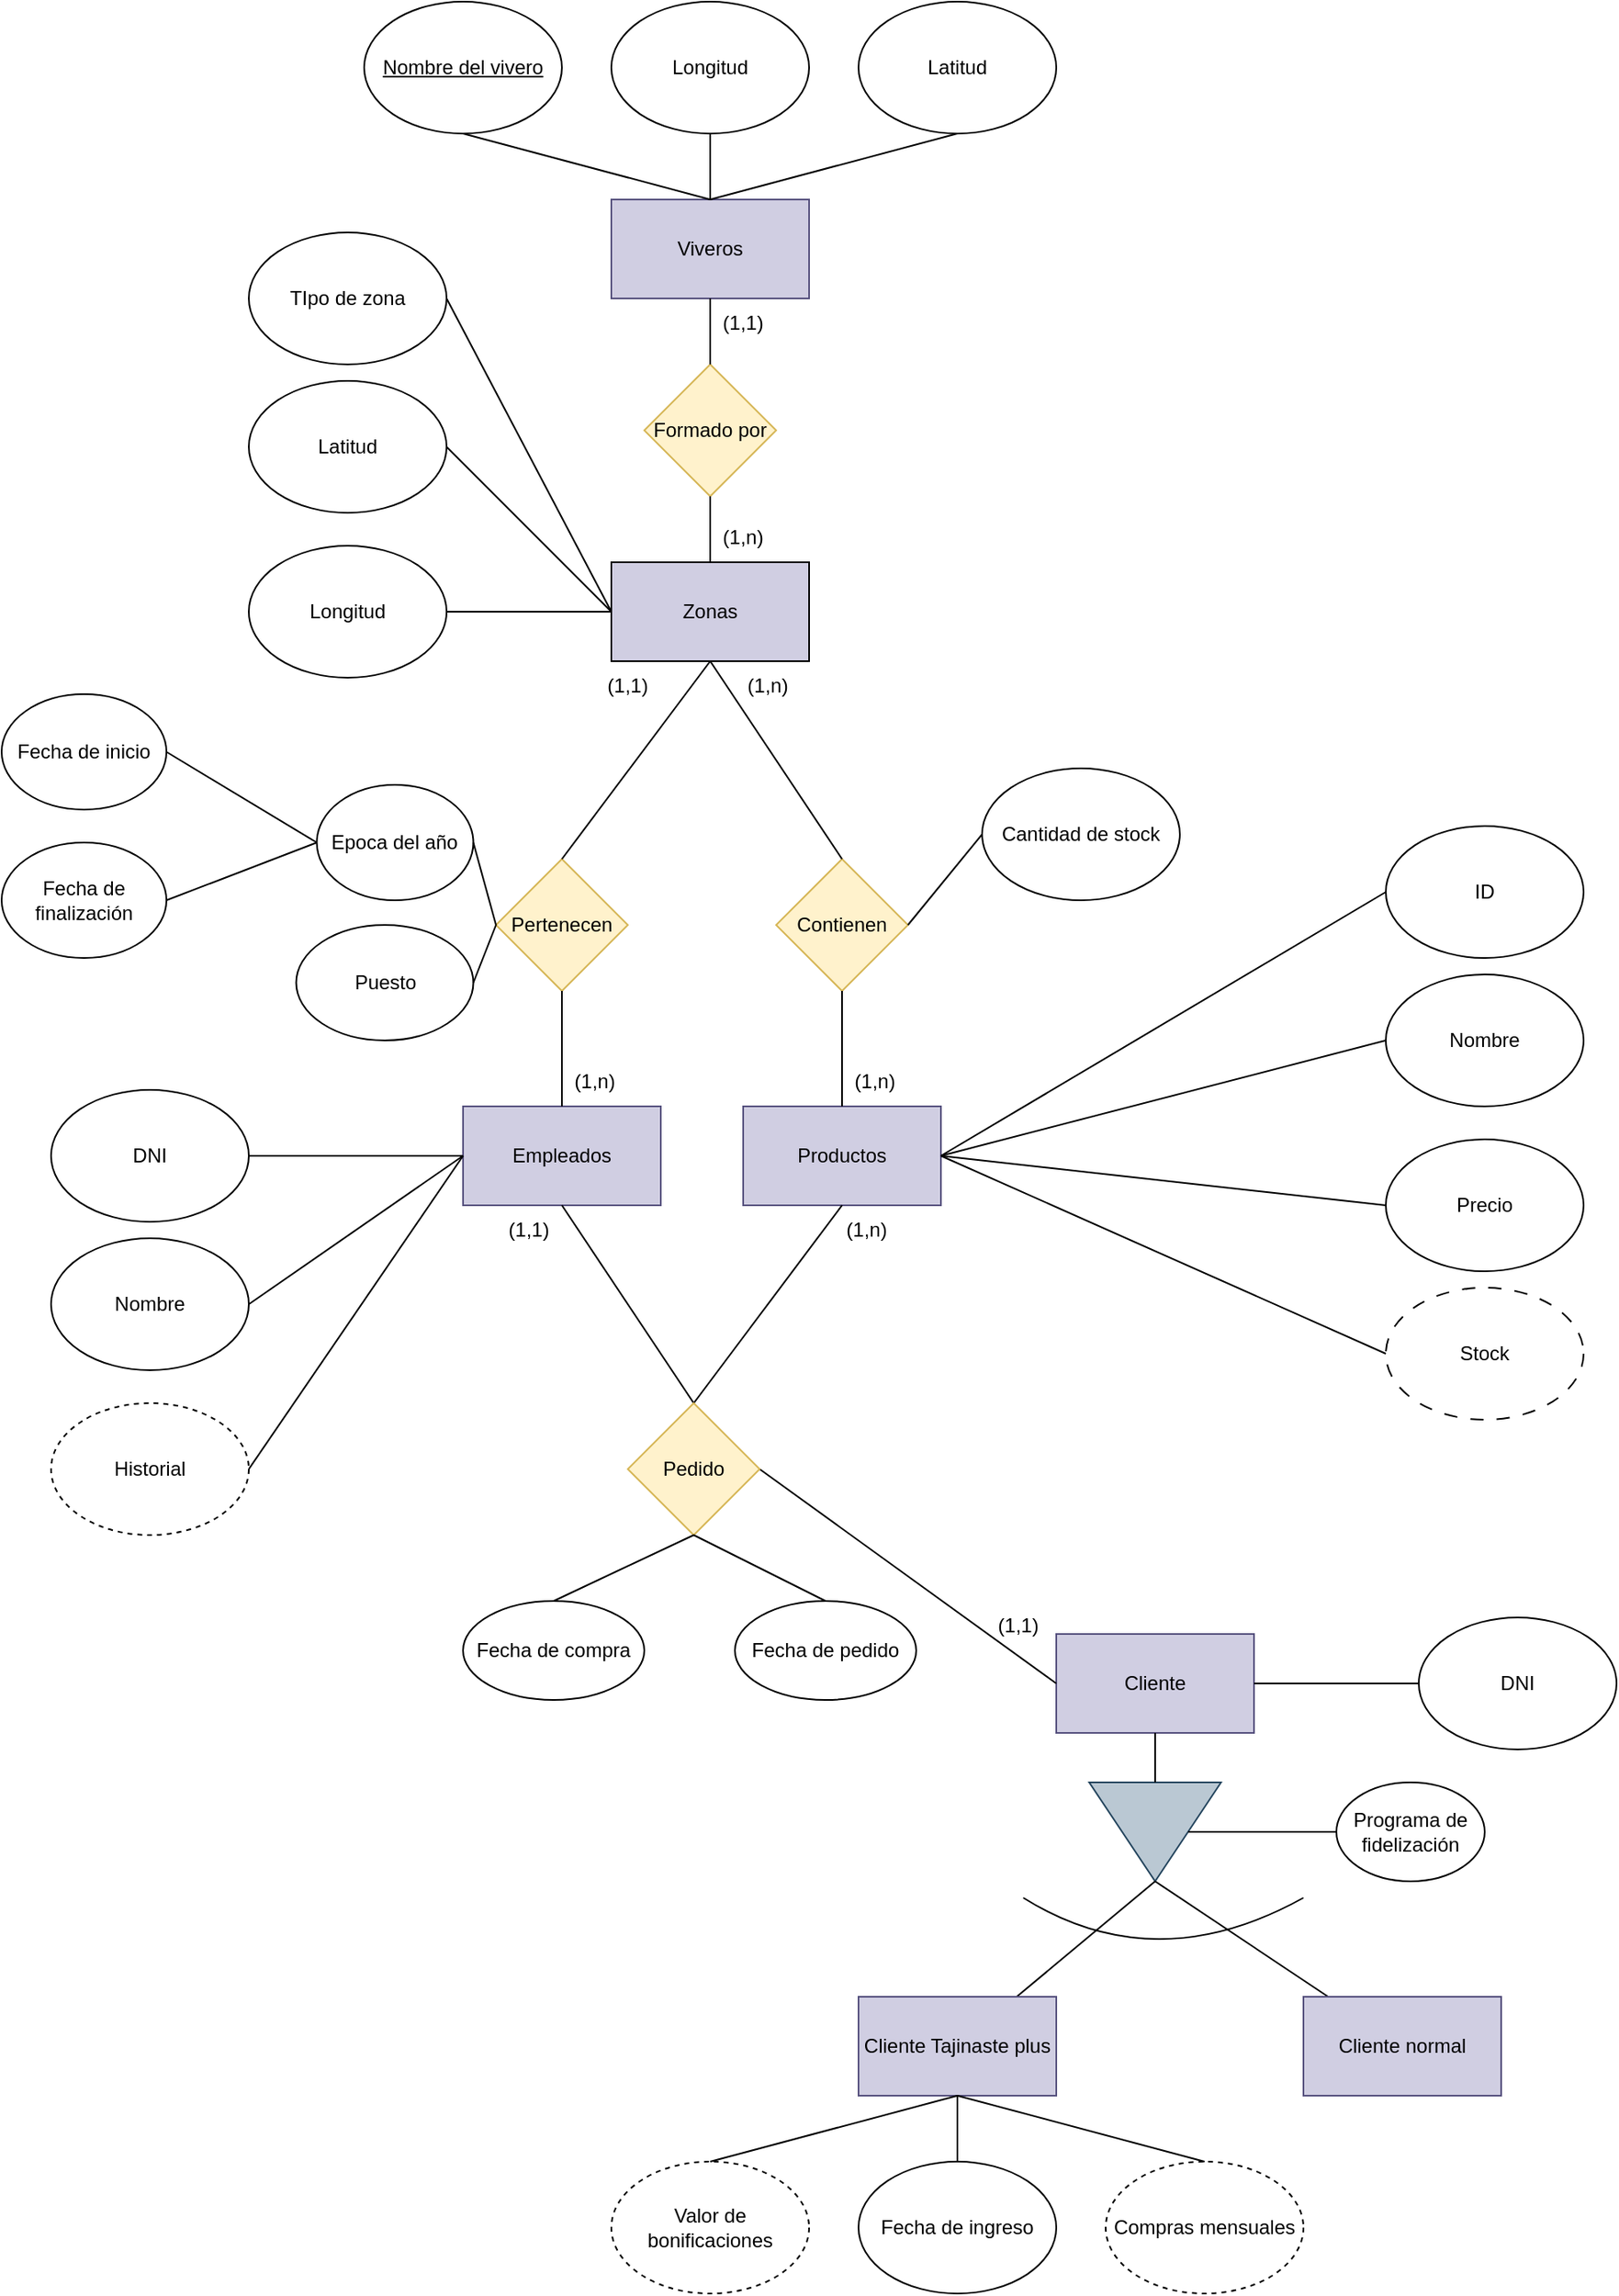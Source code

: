 <mxfile version="24.7.17">
  <diagram name="Página-1" id="WWXiJj1MSgyRQa4lGWCr">
    <mxGraphModel dx="1393" dy="3132" grid="1" gridSize="10" guides="1" tooltips="1" connect="1" arrows="1" fold="1" page="1" pageScale="1" pageWidth="1654" pageHeight="2336" math="0" shadow="0">
      <root>
        <mxCell id="0" />
        <mxCell id="1" parent="0" />
        <mxCell id="anIOv-3ZnQQNNAZr-zLw-1" value="&lt;div&gt;Zonas&lt;/div&gt;" style="rounded=0;whiteSpace=wrap;html=1;fillColor=#D0CEE2;" parent="1" vertex="1">
          <mxGeometry x="580" y="260" width="120" height="60" as="geometry" />
        </mxCell>
        <mxCell id="anIOv-3ZnQQNNAZr-zLw-2" value="Latitud" style="ellipse;whiteSpace=wrap;html=1;" parent="1" vertex="1">
          <mxGeometry x="360" y="150" width="120" height="80" as="geometry" />
        </mxCell>
        <mxCell id="anIOv-3ZnQQNNAZr-zLw-3" value="Longitud" style="ellipse;whiteSpace=wrap;html=1;" parent="1" vertex="1">
          <mxGeometry x="360" y="250" width="120" height="80" as="geometry" />
        </mxCell>
        <mxCell id="anIOv-3ZnQQNNAZr-zLw-4" value="Empleados" style="rounded=0;whiteSpace=wrap;html=1;fillColor=#d0cee2;strokeColor=#56517e;" parent="1" vertex="1">
          <mxGeometry x="490" y="590" width="120" height="60" as="geometry" />
        </mxCell>
        <mxCell id="anIOv-3ZnQQNNAZr-zLw-5" value="&lt;div&gt;Pertenecen&lt;/div&gt;" style="rhombus;whiteSpace=wrap;html=1;fillColor=#fff2cc;strokeColor=#d6b656;" parent="1" vertex="1">
          <mxGeometry x="510" y="440" width="80" height="80" as="geometry" />
        </mxCell>
        <mxCell id="anIOv-3ZnQQNNAZr-zLw-6" value="" style="endArrow=none;html=1;rounded=0;entryX=0.5;entryY=1;entryDx=0;entryDy=0;exitX=0.5;exitY=0;exitDx=0;exitDy=0;" parent="1" source="anIOv-3ZnQQNNAZr-zLw-5" target="anIOv-3ZnQQNNAZr-zLw-1" edge="1">
          <mxGeometry width="50" height="50" relative="1" as="geometry">
            <mxPoint x="410" y="500" as="sourcePoint" />
            <mxPoint x="460" y="450" as="targetPoint" />
          </mxGeometry>
        </mxCell>
        <mxCell id="anIOv-3ZnQQNNAZr-zLw-7" value="" style="endArrow=none;html=1;rounded=0;exitX=0.5;exitY=1;exitDx=0;exitDy=0;entryX=0.5;entryY=0;entryDx=0;entryDy=0;" parent="1" source="anIOv-3ZnQQNNAZr-zLw-5" target="anIOv-3ZnQQNNAZr-zLw-4" edge="1">
          <mxGeometry width="50" height="50" relative="1" as="geometry">
            <mxPoint x="410" y="500" as="sourcePoint" />
            <mxPoint x="460" y="450" as="targetPoint" />
          </mxGeometry>
        </mxCell>
        <mxCell id="anIOv-3ZnQQNNAZr-zLw-8" value="Viveros" style="rounded=0;whiteSpace=wrap;html=1;fillColor=#d0cee2;strokeColor=#56517e;" parent="1" vertex="1">
          <mxGeometry x="580" y="40" width="120" height="60" as="geometry" />
        </mxCell>
        <mxCell id="anIOv-3ZnQQNNAZr-zLw-9" value="Formado por" style="rhombus;whiteSpace=wrap;html=1;fillColor=#fff2cc;strokeColor=#d6b656;" parent="1" vertex="1">
          <mxGeometry x="600" y="140" width="80" height="80" as="geometry" />
        </mxCell>
        <mxCell id="anIOv-3ZnQQNNAZr-zLw-10" value="" style="endArrow=none;html=1;rounded=0;entryX=0.5;entryY=1;entryDx=0;entryDy=0;exitX=0.5;exitY=0;exitDx=0;exitDy=0;" parent="1" source="anIOv-3ZnQQNNAZr-zLw-9" target="anIOv-3ZnQQNNAZr-zLw-8" edge="1">
          <mxGeometry width="50" height="50" relative="1" as="geometry">
            <mxPoint x="550" y="140" as="sourcePoint" />
            <mxPoint x="600" y="450" as="targetPoint" />
          </mxGeometry>
        </mxCell>
        <mxCell id="anIOv-3ZnQQNNAZr-zLw-11" value="" style="endArrow=none;html=1;rounded=0;entryX=0.5;entryY=0;entryDx=0;entryDy=0;exitX=0.5;exitY=1;exitDx=0;exitDy=0;" parent="1" source="anIOv-3ZnQQNNAZr-zLw-9" target="anIOv-3ZnQQNNAZr-zLw-1" edge="1">
          <mxGeometry width="50" height="50" relative="1" as="geometry">
            <mxPoint x="550" y="500" as="sourcePoint" />
            <mxPoint x="600" y="450" as="targetPoint" />
          </mxGeometry>
        </mxCell>
        <mxCell id="anIOv-3ZnQQNNAZr-zLw-12" value="TIpo de zona" style="ellipse;whiteSpace=wrap;html=1;" parent="1" vertex="1">
          <mxGeometry x="360" y="60" width="120" height="80" as="geometry" />
        </mxCell>
        <mxCell id="anIOv-3ZnQQNNAZr-zLw-13" value="&lt;div&gt;Productos&lt;/div&gt;" style="rounded=0;whiteSpace=wrap;html=1;fillColor=#d0cee2;strokeColor=#56517e;" parent="1" vertex="1">
          <mxGeometry x="660" y="590" width="120" height="60" as="geometry" />
        </mxCell>
        <mxCell id="anIOv-3ZnQQNNAZr-zLw-14" value="Contienen" style="rhombus;whiteSpace=wrap;html=1;fillColor=#fff2cc;strokeColor=#d6b656;" parent="1" vertex="1">
          <mxGeometry x="680" y="440" width="80" height="80" as="geometry" />
        </mxCell>
        <mxCell id="anIOv-3ZnQQNNAZr-zLw-15" value="" style="endArrow=none;html=1;rounded=0;entryX=0.5;entryY=1;entryDx=0;entryDy=0;exitX=0.5;exitY=0;exitDx=0;exitDy=0;" parent="1" source="anIOv-3ZnQQNNAZr-zLw-14" target="anIOv-3ZnQQNNAZr-zLw-1" edge="1">
          <mxGeometry width="50" height="50" relative="1" as="geometry">
            <mxPoint x="550" y="500" as="sourcePoint" />
            <mxPoint x="600" y="450" as="targetPoint" />
          </mxGeometry>
        </mxCell>
        <mxCell id="anIOv-3ZnQQNNAZr-zLw-16" value="" style="endArrow=none;html=1;rounded=0;exitX=0.5;exitY=1;exitDx=0;exitDy=0;entryX=0.5;entryY=0;entryDx=0;entryDy=0;" parent="1" source="anIOv-3ZnQQNNAZr-zLw-14" target="anIOv-3ZnQQNNAZr-zLw-13" edge="1">
          <mxGeometry width="50" height="50" relative="1" as="geometry">
            <mxPoint x="550" y="500" as="sourcePoint" />
            <mxPoint x="600" y="450" as="targetPoint" />
          </mxGeometry>
        </mxCell>
        <mxCell id="anIOv-3ZnQQNNAZr-zLw-17" value="Cantidad de stock" style="ellipse;whiteSpace=wrap;html=1;" parent="1" vertex="1">
          <mxGeometry x="805" y="385" width="120" height="80" as="geometry" />
        </mxCell>
        <mxCell id="anIOv-3ZnQQNNAZr-zLw-18" value="&lt;div&gt;Cliente&lt;/div&gt;" style="rounded=0;whiteSpace=wrap;html=1;fillColor=#d0cee2;strokeColor=#56517e;" parent="1" vertex="1">
          <mxGeometry x="850" y="910" width="120" height="60" as="geometry" />
        </mxCell>
        <mxCell id="anIOv-3ZnQQNNAZr-zLw-43" value="" style="triangle;whiteSpace=wrap;html=1;direction=south;fillColor=#bac8d3;strokeColor=#23445d;" parent="1" vertex="1">
          <mxGeometry x="870" y="1000" width="80" height="60" as="geometry" />
        </mxCell>
        <mxCell id="anIOv-3ZnQQNNAZr-zLw-44" value="" style="endArrow=none;html=1;rounded=0;exitX=0.5;exitY=1;exitDx=0;exitDy=0;entryX=0;entryY=0.5;entryDx=0;entryDy=0;" parent="1" source="anIOv-3ZnQQNNAZr-zLw-18" target="anIOv-3ZnQQNNAZr-zLw-43" edge="1">
          <mxGeometry width="50" height="50" relative="1" as="geometry">
            <mxPoint x="655" y="1010" as="sourcePoint" />
            <mxPoint x="705" y="960" as="targetPoint" />
          </mxGeometry>
        </mxCell>
        <mxCell id="anIOv-3ZnQQNNAZr-zLw-45" value="" style="endArrow=none;html=1;rounded=0;exitX=1;exitY=0.5;exitDx=0;exitDy=0;" parent="1" source="anIOv-3ZnQQNNAZr-zLw-43" target="anIOv-3ZnQQNNAZr-zLw-48" edge="1">
          <mxGeometry width="50" height="50" relative="1" as="geometry">
            <mxPoint x="655" y="1070" as="sourcePoint" />
            <mxPoint x="575" y="1210" as="targetPoint" />
          </mxGeometry>
        </mxCell>
        <mxCell id="anIOv-3ZnQQNNAZr-zLw-46" value="" style="endArrow=none;html=1;rounded=0;exitX=1;exitY=0.5;exitDx=0;exitDy=0;" parent="1" source="anIOv-3ZnQQNNAZr-zLw-43" target="anIOv-3ZnQQNNAZr-zLw-47" edge="1">
          <mxGeometry width="50" height="50" relative="1" as="geometry">
            <mxPoint x="655" y="1070" as="sourcePoint" />
            <mxPoint x="735" y="1200" as="targetPoint" />
          </mxGeometry>
        </mxCell>
        <mxCell id="anIOv-3ZnQQNNAZr-zLw-47" value="Cliente normal" style="rounded=0;whiteSpace=wrap;html=1;fillColor=#d0cee2;strokeColor=#56517e;" parent="1" vertex="1">
          <mxGeometry x="1000" y="1130" width="120" height="60" as="geometry" />
        </mxCell>
        <mxCell id="anIOv-3ZnQQNNAZr-zLw-48" value="Cliente Tajinaste plus" style="rounded=0;whiteSpace=wrap;html=1;fillColor=#d0cee2;strokeColor=#56517e;" parent="1" vertex="1">
          <mxGeometry x="730" y="1130" width="120" height="60" as="geometry" />
        </mxCell>
        <mxCell id="anIOv-3ZnQQNNAZr-zLw-50" value="" style="endArrow=none;html=1;rounded=0;exitX=0.5;exitY=1;exitDx=0;exitDy=0;entryX=0.5;entryY=0;entryDx=0;entryDy=0;" parent="1" source="anIOv-3ZnQQNNAZr-zLw-4" target="DKi7jnZt7lVeoqXLcNIn-1" edge="1">
          <mxGeometry width="50" height="50" relative="1" as="geometry">
            <mxPoint x="550" y="910" as="sourcePoint" />
            <mxPoint x="550" y="700" as="targetPoint" />
          </mxGeometry>
        </mxCell>
        <mxCell id="anIOv-3ZnQQNNAZr-zLw-55" value="" style="endArrow=none;html=1;rounded=0;exitX=1;exitY=0.5;exitDx=0;exitDy=0;entryX=0;entryY=0.5;entryDx=0;entryDy=0;" parent="1" source="DKi7jnZt7lVeoqXLcNIn-1" target="anIOv-3ZnQQNNAZr-zLw-18" edge="1">
          <mxGeometry width="50" height="50" relative="1" as="geometry">
            <mxPoint x="550" y="1060" as="sourcePoint" />
            <mxPoint x="600" y="960" as="targetPoint" />
          </mxGeometry>
        </mxCell>
        <mxCell id="anIOv-3ZnQQNNAZr-zLw-57" value="" style="endArrow=none;html=1;rounded=0;exitX=1;exitY=0.5;exitDx=0;exitDy=0;entryX=0;entryY=0.5;entryDx=0;entryDy=0;" parent="1" source="anIOv-3ZnQQNNAZr-zLw-12" target="anIOv-3ZnQQNNAZr-zLw-1" edge="1">
          <mxGeometry width="50" height="50" relative="1" as="geometry">
            <mxPoint x="420" y="470" as="sourcePoint" />
            <mxPoint x="470" y="420" as="targetPoint" />
          </mxGeometry>
        </mxCell>
        <mxCell id="anIOv-3ZnQQNNAZr-zLw-58" value="" style="endArrow=none;html=1;rounded=0;exitX=1;exitY=0.5;exitDx=0;exitDy=0;entryX=0;entryY=0.5;entryDx=0;entryDy=0;" parent="1" source="anIOv-3ZnQQNNAZr-zLw-2" target="anIOv-3ZnQQNNAZr-zLw-1" edge="1">
          <mxGeometry width="50" height="50" relative="1" as="geometry">
            <mxPoint x="420" y="470" as="sourcePoint" />
            <mxPoint x="470" y="420" as="targetPoint" />
          </mxGeometry>
        </mxCell>
        <mxCell id="anIOv-3ZnQQNNAZr-zLw-59" value="" style="endArrow=none;html=1;rounded=0;exitX=1;exitY=0.5;exitDx=0;exitDy=0;entryX=0;entryY=0.5;entryDx=0;entryDy=0;" parent="1" source="anIOv-3ZnQQNNAZr-zLw-3" target="anIOv-3ZnQQNNAZr-zLw-1" edge="1">
          <mxGeometry width="50" height="50" relative="1" as="geometry">
            <mxPoint x="420" y="470" as="sourcePoint" />
            <mxPoint x="470" y="420" as="targetPoint" />
          </mxGeometry>
        </mxCell>
        <mxCell id="anIOv-3ZnQQNNAZr-zLw-60" value="Latitud" style="ellipse;whiteSpace=wrap;html=1;" parent="1" vertex="1">
          <mxGeometry x="730" y="-80" width="120" height="80" as="geometry" />
        </mxCell>
        <mxCell id="anIOv-3ZnQQNNAZr-zLw-61" value="Longitud" style="ellipse;whiteSpace=wrap;html=1;" parent="1" vertex="1">
          <mxGeometry x="580" y="-80" width="120" height="80" as="geometry" />
        </mxCell>
        <mxCell id="anIOv-3ZnQQNNAZr-zLw-62" value="" style="endArrow=none;html=1;rounded=0;exitX=0.5;exitY=1;exitDx=0;exitDy=0;entryX=0.5;entryY=0;entryDx=0;entryDy=0;" parent="1" source="anIOv-3ZnQQNNAZr-zLw-61" target="anIOv-3ZnQQNNAZr-zLw-8" edge="1">
          <mxGeometry width="50" height="50" relative="1" as="geometry">
            <mxPoint x="530" y="400" as="sourcePoint" />
            <mxPoint x="580" y="350" as="targetPoint" />
          </mxGeometry>
        </mxCell>
        <mxCell id="anIOv-3ZnQQNNAZr-zLw-63" value="" style="endArrow=none;html=1;rounded=0;exitX=0.5;exitY=1;exitDx=0;exitDy=0;entryX=0.5;entryY=0;entryDx=0;entryDy=0;" parent="1" source="anIOv-3ZnQQNNAZr-zLw-60" target="anIOv-3ZnQQNNAZr-zLw-8" edge="1">
          <mxGeometry width="50" height="50" relative="1" as="geometry">
            <mxPoint x="560" y="20" as="sourcePoint" />
            <mxPoint x="560" y="50" as="targetPoint" />
          </mxGeometry>
        </mxCell>
        <mxCell id="anIOv-3ZnQQNNAZr-zLw-64" value="&lt;div&gt;&lt;u&gt;Nombre del vivero&lt;/u&gt;&lt;/div&gt;" style="ellipse;whiteSpace=wrap;html=1;" parent="1" vertex="1">
          <mxGeometry x="430" y="-80" width="120" height="80" as="geometry" />
        </mxCell>
        <mxCell id="anIOv-3ZnQQNNAZr-zLw-65" value="" style="endArrow=none;html=1;rounded=0;exitX=0.5;exitY=1;exitDx=0;exitDy=0;entryX=0.5;entryY=0;entryDx=0;entryDy=0;" parent="1" source="anIOv-3ZnQQNNAZr-zLw-64" target="anIOv-3ZnQQNNAZr-zLw-8" edge="1">
          <mxGeometry width="50" height="50" relative="1" as="geometry">
            <mxPoint x="560" y="20" as="sourcePoint" />
            <mxPoint x="560" y="50" as="targetPoint" />
          </mxGeometry>
        </mxCell>
        <mxCell id="anIOv-3ZnQQNNAZr-zLw-66" value="Programa de fidelización " style="ellipse;whiteSpace=wrap;html=1;" parent="1" vertex="1">
          <mxGeometry x="1020" y="1000" width="90" height="60" as="geometry" />
        </mxCell>
        <mxCell id="anIOv-3ZnQQNNAZr-zLw-67" value="" style="endArrow=none;html=1;rounded=0;exitX=0.5;exitY=0;exitDx=0;exitDy=0;entryX=0;entryY=0.5;entryDx=0;entryDy=0;" parent="1" source="anIOv-3ZnQQNNAZr-zLw-43" target="anIOv-3ZnQQNNAZr-zLw-66" edge="1">
          <mxGeometry width="50" height="50" relative="1" as="geometry">
            <mxPoint x="640" y="900" as="sourcePoint" />
            <mxPoint x="690" y="850" as="targetPoint" />
          </mxGeometry>
        </mxCell>
        <mxCell id="anIOv-3ZnQQNNAZr-zLw-68" value="" style="endArrow=none;html=1;rounded=0;entryX=0;entryY=0.5;entryDx=0;entryDy=0;" parent="1" target="anIOv-3ZnQQNNAZr-zLw-17" edge="1">
          <mxGeometry width="50" height="50" relative="1" as="geometry">
            <mxPoint x="760" y="480" as="sourcePoint" />
            <mxPoint x="580" y="640" as="targetPoint" />
          </mxGeometry>
        </mxCell>
        <mxCell id="anIOv-3ZnQQNNAZr-zLw-78" value="Epoca del año" style="ellipse;whiteSpace=wrap;html=1;" parent="1" vertex="1">
          <mxGeometry x="401.25" y="395" width="95" height="70" as="geometry" />
        </mxCell>
        <mxCell id="anIOv-3ZnQQNNAZr-zLw-79" value="" style="endArrow=none;html=1;rounded=0;exitX=0;exitY=0.5;exitDx=0;exitDy=0;entryX=1;entryY=0.5;entryDx=0;entryDy=0;" parent="1" source="anIOv-3ZnQQNNAZr-zLw-5" target="anIOv-3ZnQQNNAZr-zLw-78" edge="1">
          <mxGeometry width="50" height="50" relative="1" as="geometry">
            <mxPoint x="410" y="540" as="sourcePoint" />
            <mxPoint x="460" y="490" as="targetPoint" />
          </mxGeometry>
        </mxCell>
        <mxCell id="anIOv-3ZnQQNNAZr-zLw-81" value="" style="endArrow=none;html=1;rounded=0;exitX=0.5;exitY=1;exitDx=0;exitDy=0;entryX=0.5;entryY=0;entryDx=0;entryDy=0;" parent="1" source="anIOv-3ZnQQNNAZr-zLw-13" target="DKi7jnZt7lVeoqXLcNIn-1" edge="1">
          <mxGeometry width="50" height="50" relative="1" as="geometry">
            <mxPoint x="470" y="800" as="sourcePoint" />
            <mxPoint x="720" y="710" as="targetPoint" />
          </mxGeometry>
        </mxCell>
        <mxCell id="anIOv-3ZnQQNNAZr-zLw-82" value="Valor de bonificaciones" style="ellipse;whiteSpace=wrap;html=1;dashed=1;" parent="1" vertex="1">
          <mxGeometry x="580" y="1230" width="120" height="80" as="geometry" />
        </mxCell>
        <mxCell id="anIOv-3ZnQQNNAZr-zLw-83" value="" style="endArrow=none;html=1;rounded=0;exitX=0.5;exitY=0;exitDx=0;exitDy=0;entryX=0.5;entryY=1;entryDx=0;entryDy=0;" parent="1" source="anIOv-3ZnQQNNAZr-zLw-82" target="anIOv-3ZnQQNNAZr-zLw-48" edge="1">
          <mxGeometry width="50" height="50" relative="1" as="geometry">
            <mxPoint x="550" y="920" as="sourcePoint" />
            <mxPoint x="600" y="870" as="targetPoint" />
          </mxGeometry>
        </mxCell>
        <mxCell id="DKi7jnZt7lVeoqXLcNIn-1" value="Pedido" style="rhombus;whiteSpace=wrap;html=1;fillColor=#fff2cc;strokeColor=#d6b656;" parent="1" vertex="1">
          <mxGeometry x="590" y="770" width="80" height="80" as="geometry" />
        </mxCell>
        <mxCell id="69T0XfBNj5_0XAWVrUfo-1" value="(1,1)" style="text;html=1;align=center;verticalAlign=middle;whiteSpace=wrap;rounded=0;" vertex="1" parent="1">
          <mxGeometry x="630" y="100" width="60" height="30" as="geometry" />
        </mxCell>
        <mxCell id="69T0XfBNj5_0XAWVrUfo-2" value="(1,n)" style="text;html=1;align=center;verticalAlign=middle;whiteSpace=wrap;rounded=0;" vertex="1" parent="1">
          <mxGeometry x="630" y="230" width="60" height="30" as="geometry" />
        </mxCell>
        <mxCell id="69T0XfBNj5_0XAWVrUfo-4" value="Fecha de inicio" style="ellipse;whiteSpace=wrap;html=1;" vertex="1" parent="1">
          <mxGeometry x="210" y="340" width="100" height="70" as="geometry" />
        </mxCell>
        <mxCell id="69T0XfBNj5_0XAWVrUfo-5" value="Fecha de finalización" style="ellipse;whiteSpace=wrap;html=1;" vertex="1" parent="1">
          <mxGeometry x="210" y="430" width="100" height="70" as="geometry" />
        </mxCell>
        <mxCell id="69T0XfBNj5_0XAWVrUfo-6" value="" style="endArrow=none;html=1;rounded=0;exitX=1;exitY=0.5;exitDx=0;exitDy=0;entryX=0;entryY=0.5;entryDx=0;entryDy=0;" edge="1" parent="1" source="69T0XfBNj5_0XAWVrUfo-4" target="anIOv-3ZnQQNNAZr-zLw-78">
          <mxGeometry width="50" height="50" relative="1" as="geometry">
            <mxPoint x="780" y="540" as="sourcePoint" />
            <mxPoint x="830" y="490" as="targetPoint" />
          </mxGeometry>
        </mxCell>
        <mxCell id="69T0XfBNj5_0XAWVrUfo-7" value="" style="endArrow=none;html=1;rounded=0;exitX=1;exitY=0.5;exitDx=0;exitDy=0;entryX=0;entryY=0.5;entryDx=0;entryDy=0;" edge="1" parent="1" source="69T0XfBNj5_0XAWVrUfo-5" target="anIOv-3ZnQQNNAZr-zLw-78">
          <mxGeometry width="50" height="50" relative="1" as="geometry">
            <mxPoint x="780" y="540" as="sourcePoint" />
            <mxPoint x="830" y="490" as="targetPoint" />
          </mxGeometry>
        </mxCell>
        <mxCell id="69T0XfBNj5_0XAWVrUfo-8" value="Puesto" style="ellipse;whiteSpace=wrap;html=1;" vertex="1" parent="1">
          <mxGeometry x="388.75" y="480" width="107.5" height="70" as="geometry" />
        </mxCell>
        <mxCell id="69T0XfBNj5_0XAWVrUfo-9" value="" style="endArrow=none;html=1;rounded=0;exitX=1;exitY=0.5;exitDx=0;exitDy=0;entryX=0;entryY=0.5;entryDx=0;entryDy=0;" edge="1" parent="1" source="69T0XfBNj5_0XAWVrUfo-8" target="anIOv-3ZnQQNNAZr-zLw-5">
          <mxGeometry width="50" height="50" relative="1" as="geometry">
            <mxPoint x="780" y="540" as="sourcePoint" />
            <mxPoint x="830" y="490" as="targetPoint" />
          </mxGeometry>
        </mxCell>
        <mxCell id="69T0XfBNj5_0XAWVrUfo-10" value="ID" style="ellipse;whiteSpace=wrap;html=1;" vertex="1" parent="1">
          <mxGeometry x="1050" y="420" width="120" height="80" as="geometry" />
        </mxCell>
        <mxCell id="69T0XfBNj5_0XAWVrUfo-11" value="Nombre" style="ellipse;whiteSpace=wrap;html=1;" vertex="1" parent="1">
          <mxGeometry x="1050" y="510" width="120" height="80" as="geometry" />
        </mxCell>
        <mxCell id="69T0XfBNj5_0XAWVrUfo-12" value="Precio" style="ellipse;whiteSpace=wrap;html=1;" vertex="1" parent="1">
          <mxGeometry x="1050" y="610" width="120" height="80" as="geometry" />
        </mxCell>
        <mxCell id="69T0XfBNj5_0XAWVrUfo-13" value="Stock" style="ellipse;whiteSpace=wrap;html=1;dashed=1;dashPattern=8 8;" vertex="1" parent="1">
          <mxGeometry x="1050" y="700" width="120" height="80" as="geometry" />
        </mxCell>
        <mxCell id="69T0XfBNj5_0XAWVrUfo-14" value="" style="endArrow=none;html=1;rounded=0;exitX=0;exitY=0.5;exitDx=0;exitDy=0;entryX=1;entryY=0.5;entryDx=0;entryDy=0;" edge="1" parent="1" source="69T0XfBNj5_0XAWVrUfo-10" target="anIOv-3ZnQQNNAZr-zLw-13">
          <mxGeometry width="50" height="50" relative="1" as="geometry">
            <mxPoint x="780" y="540" as="sourcePoint" />
            <mxPoint x="830" y="490" as="targetPoint" />
          </mxGeometry>
        </mxCell>
        <mxCell id="69T0XfBNj5_0XAWVrUfo-15" value="" style="endArrow=none;html=1;rounded=0;exitX=0;exitY=0.5;exitDx=0;exitDy=0;entryX=1;entryY=0.5;entryDx=0;entryDy=0;" edge="1" parent="1" source="69T0XfBNj5_0XAWVrUfo-11" target="anIOv-3ZnQQNNAZr-zLw-13">
          <mxGeometry width="50" height="50" relative="1" as="geometry">
            <mxPoint x="780" y="540" as="sourcePoint" />
            <mxPoint x="830" y="490" as="targetPoint" />
          </mxGeometry>
        </mxCell>
        <mxCell id="69T0XfBNj5_0XAWVrUfo-16" value="" style="endArrow=none;html=1;rounded=0;exitX=1;exitY=0.5;exitDx=0;exitDy=0;entryX=0;entryY=0.5;entryDx=0;entryDy=0;" edge="1" parent="1" source="anIOv-3ZnQQNNAZr-zLw-13" target="69T0XfBNj5_0XAWVrUfo-12">
          <mxGeometry width="50" height="50" relative="1" as="geometry">
            <mxPoint x="780" y="540" as="sourcePoint" />
            <mxPoint x="830" y="490" as="targetPoint" />
          </mxGeometry>
        </mxCell>
        <mxCell id="69T0XfBNj5_0XAWVrUfo-17" value="" style="endArrow=none;html=1;rounded=0;exitX=1;exitY=0.5;exitDx=0;exitDy=0;entryX=0;entryY=0.5;entryDx=0;entryDy=0;" edge="1" parent="1" source="anIOv-3ZnQQNNAZr-zLw-13" target="69T0XfBNj5_0XAWVrUfo-13">
          <mxGeometry width="50" height="50" relative="1" as="geometry">
            <mxPoint x="780" y="540" as="sourcePoint" />
            <mxPoint x="830" y="490" as="targetPoint" />
          </mxGeometry>
        </mxCell>
        <mxCell id="69T0XfBNj5_0XAWVrUfo-18" value="DNI" style="ellipse;whiteSpace=wrap;html=1;" vertex="1" parent="1">
          <mxGeometry x="240" y="580" width="120" height="80" as="geometry" />
        </mxCell>
        <mxCell id="69T0XfBNj5_0XAWVrUfo-19" value="Nombre" style="ellipse;whiteSpace=wrap;html=1;" vertex="1" parent="1">
          <mxGeometry x="240" y="670" width="120" height="80" as="geometry" />
        </mxCell>
        <mxCell id="69T0XfBNj5_0XAWVrUfo-20" value="Historial" style="ellipse;whiteSpace=wrap;html=1;dashed=1;" vertex="1" parent="1">
          <mxGeometry x="240" y="770" width="120" height="80" as="geometry" />
        </mxCell>
        <mxCell id="69T0XfBNj5_0XAWVrUfo-21" value="" style="endArrow=none;html=1;rounded=0;exitX=1;exitY=0.5;exitDx=0;exitDy=0;entryX=0;entryY=0.5;entryDx=0;entryDy=0;" edge="1" parent="1" source="69T0XfBNj5_0XAWVrUfo-18" target="anIOv-3ZnQQNNAZr-zLw-4">
          <mxGeometry width="50" height="50" relative="1" as="geometry">
            <mxPoint x="780" y="640" as="sourcePoint" />
            <mxPoint x="830" y="590" as="targetPoint" />
          </mxGeometry>
        </mxCell>
        <mxCell id="69T0XfBNj5_0XAWVrUfo-22" value="" style="endArrow=none;html=1;rounded=0;exitX=1;exitY=0.5;exitDx=0;exitDy=0;entryX=0;entryY=0.5;entryDx=0;entryDy=0;" edge="1" parent="1" source="69T0XfBNj5_0XAWVrUfo-19" target="anIOv-3ZnQQNNAZr-zLw-4">
          <mxGeometry width="50" height="50" relative="1" as="geometry">
            <mxPoint x="780" y="640" as="sourcePoint" />
            <mxPoint x="830" y="590" as="targetPoint" />
          </mxGeometry>
        </mxCell>
        <mxCell id="69T0XfBNj5_0XAWVrUfo-24" value="" style="endArrow=none;html=1;rounded=0;exitX=1;exitY=0.5;exitDx=0;exitDy=0;entryX=0;entryY=0.5;entryDx=0;entryDy=0;" edge="1" parent="1" source="69T0XfBNj5_0XAWVrUfo-20" target="anIOv-3ZnQQNNAZr-zLw-4">
          <mxGeometry width="50" height="50" relative="1" as="geometry">
            <mxPoint x="780" y="640" as="sourcePoint" />
            <mxPoint x="830" y="590" as="targetPoint" />
          </mxGeometry>
        </mxCell>
        <mxCell id="69T0XfBNj5_0XAWVrUfo-25" value="Fecha de compra" style="ellipse;whiteSpace=wrap;html=1;" vertex="1" parent="1">
          <mxGeometry x="490" y="890" width="110" height="60" as="geometry" />
        </mxCell>
        <mxCell id="69T0XfBNj5_0XAWVrUfo-26" value="Fecha de pedido" style="ellipse;whiteSpace=wrap;html=1;" vertex="1" parent="1">
          <mxGeometry x="655" y="890" width="110" height="60" as="geometry" />
        </mxCell>
        <mxCell id="69T0XfBNj5_0XAWVrUfo-27" value="" style="endArrow=none;html=1;rounded=0;exitX=0.5;exitY=1;exitDx=0;exitDy=0;entryX=0.5;entryY=0;entryDx=0;entryDy=0;" edge="1" parent="1" source="DKi7jnZt7lVeoqXLcNIn-1" target="69T0XfBNj5_0XAWVrUfo-25">
          <mxGeometry width="50" height="50" relative="1" as="geometry">
            <mxPoint x="780" y="950" as="sourcePoint" />
            <mxPoint x="830" y="900" as="targetPoint" />
          </mxGeometry>
        </mxCell>
        <mxCell id="69T0XfBNj5_0XAWVrUfo-28" value="" style="endArrow=none;html=1;rounded=0;entryX=0.5;entryY=0;entryDx=0;entryDy=0;" edge="1" parent="1" target="69T0XfBNj5_0XAWVrUfo-26">
          <mxGeometry width="50" height="50" relative="1" as="geometry">
            <mxPoint x="630" y="850" as="sourcePoint" />
            <mxPoint x="830" y="900" as="targetPoint" />
          </mxGeometry>
        </mxCell>
        <mxCell id="69T0XfBNj5_0XAWVrUfo-29" value="DNI" style="ellipse;whiteSpace=wrap;html=1;" vertex="1" parent="1">
          <mxGeometry x="1070" y="900" width="120" height="80" as="geometry" />
        </mxCell>
        <mxCell id="69T0XfBNj5_0XAWVrUfo-30" value="" style="endArrow=none;html=1;rounded=0;exitX=0;exitY=0.5;exitDx=0;exitDy=0;entryX=1;entryY=0.5;entryDx=0;entryDy=0;" edge="1" parent="1" source="69T0XfBNj5_0XAWVrUfo-29" target="anIOv-3ZnQQNNAZr-zLw-18">
          <mxGeometry width="50" height="50" relative="1" as="geometry">
            <mxPoint x="780" y="950" as="sourcePoint" />
            <mxPoint x="830" y="900" as="targetPoint" />
          </mxGeometry>
        </mxCell>
        <mxCell id="69T0XfBNj5_0XAWVrUfo-31" value="Fecha de ingreso" style="ellipse;whiteSpace=wrap;html=1;" vertex="1" parent="1">
          <mxGeometry x="730" y="1230" width="120" height="80" as="geometry" />
        </mxCell>
        <mxCell id="69T0XfBNj5_0XAWVrUfo-32" value="Compras mensuales" style="ellipse;whiteSpace=wrap;html=1;dashed=1;" vertex="1" parent="1">
          <mxGeometry x="880" y="1230" width="120" height="80" as="geometry" />
        </mxCell>
        <mxCell id="69T0XfBNj5_0XAWVrUfo-33" value="" style="endArrow=none;html=1;rounded=0;exitX=0.5;exitY=1;exitDx=0;exitDy=0;entryX=0.5;entryY=0;entryDx=0;entryDy=0;" edge="1" parent="1" source="anIOv-3ZnQQNNAZr-zLw-48" target="69T0XfBNj5_0XAWVrUfo-31">
          <mxGeometry width="50" height="50" relative="1" as="geometry">
            <mxPoint x="780" y="1350" as="sourcePoint" />
            <mxPoint x="830" y="1300" as="targetPoint" />
          </mxGeometry>
        </mxCell>
        <mxCell id="69T0XfBNj5_0XAWVrUfo-34" value="" style="endArrow=none;html=1;rounded=0;exitX=0.5;exitY=1;exitDx=0;exitDy=0;entryX=0.5;entryY=0;entryDx=0;entryDy=0;" edge="1" parent="1" source="anIOv-3ZnQQNNAZr-zLw-48" target="69T0XfBNj5_0XAWVrUfo-32">
          <mxGeometry width="50" height="50" relative="1" as="geometry">
            <mxPoint x="780" y="1350" as="sourcePoint" />
            <mxPoint x="830" y="1300" as="targetPoint" />
          </mxGeometry>
        </mxCell>
        <mxCell id="69T0XfBNj5_0XAWVrUfo-37" value="" style="endArrow=none;html=1;rounded=0;curved=1;" edge="1" parent="1">
          <mxGeometry width="50" height="50" relative="1" as="geometry">
            <mxPoint x="830" y="1070" as="sourcePoint" />
            <mxPoint x="1000" y="1070" as="targetPoint" />
            <Array as="points">
              <mxPoint x="910" y="1120" />
            </Array>
          </mxGeometry>
        </mxCell>
        <mxCell id="69T0XfBNj5_0XAWVrUfo-38" value="(1,1)" style="text;html=1;align=center;verticalAlign=middle;whiteSpace=wrap;rounded=0;" vertex="1" parent="1">
          <mxGeometry x="560" y="320" width="60" height="30" as="geometry" />
        </mxCell>
        <mxCell id="69T0XfBNj5_0XAWVrUfo-39" value="(1,n)" style="text;html=1;align=center;verticalAlign=middle;whiteSpace=wrap;rounded=0;" vertex="1" parent="1">
          <mxGeometry x="540" y="560" width="60" height="30" as="geometry" />
        </mxCell>
        <mxCell id="69T0XfBNj5_0XAWVrUfo-40" value="(1,n)" style="text;html=1;align=center;verticalAlign=middle;whiteSpace=wrap;rounded=0;" vertex="1" parent="1">
          <mxGeometry x="645" y="320" width="60" height="30" as="geometry" />
        </mxCell>
        <mxCell id="69T0XfBNj5_0XAWVrUfo-41" value="(1,n)" style="text;html=1;align=center;verticalAlign=middle;whiteSpace=wrap;rounded=0;" vertex="1" parent="1">
          <mxGeometry x="710" y="560" width="60" height="30" as="geometry" />
        </mxCell>
        <mxCell id="69T0XfBNj5_0XAWVrUfo-42" value="(1,1)" style="text;html=1;align=center;verticalAlign=middle;whiteSpace=wrap;rounded=0;" vertex="1" parent="1">
          <mxGeometry x="500" y="650" width="60" height="30" as="geometry" />
        </mxCell>
        <mxCell id="69T0XfBNj5_0XAWVrUfo-43" value="(1,n)" style="text;html=1;align=center;verticalAlign=middle;whiteSpace=wrap;rounded=0;" vertex="1" parent="1">
          <mxGeometry x="705" y="650" width="60" height="30" as="geometry" />
        </mxCell>
        <mxCell id="69T0XfBNj5_0XAWVrUfo-44" value="(1,1)" style="text;html=1;align=center;verticalAlign=middle;whiteSpace=wrap;rounded=0;" vertex="1" parent="1">
          <mxGeometry x="797" y="890" width="60" height="30" as="geometry" />
        </mxCell>
      </root>
    </mxGraphModel>
  </diagram>
</mxfile>
